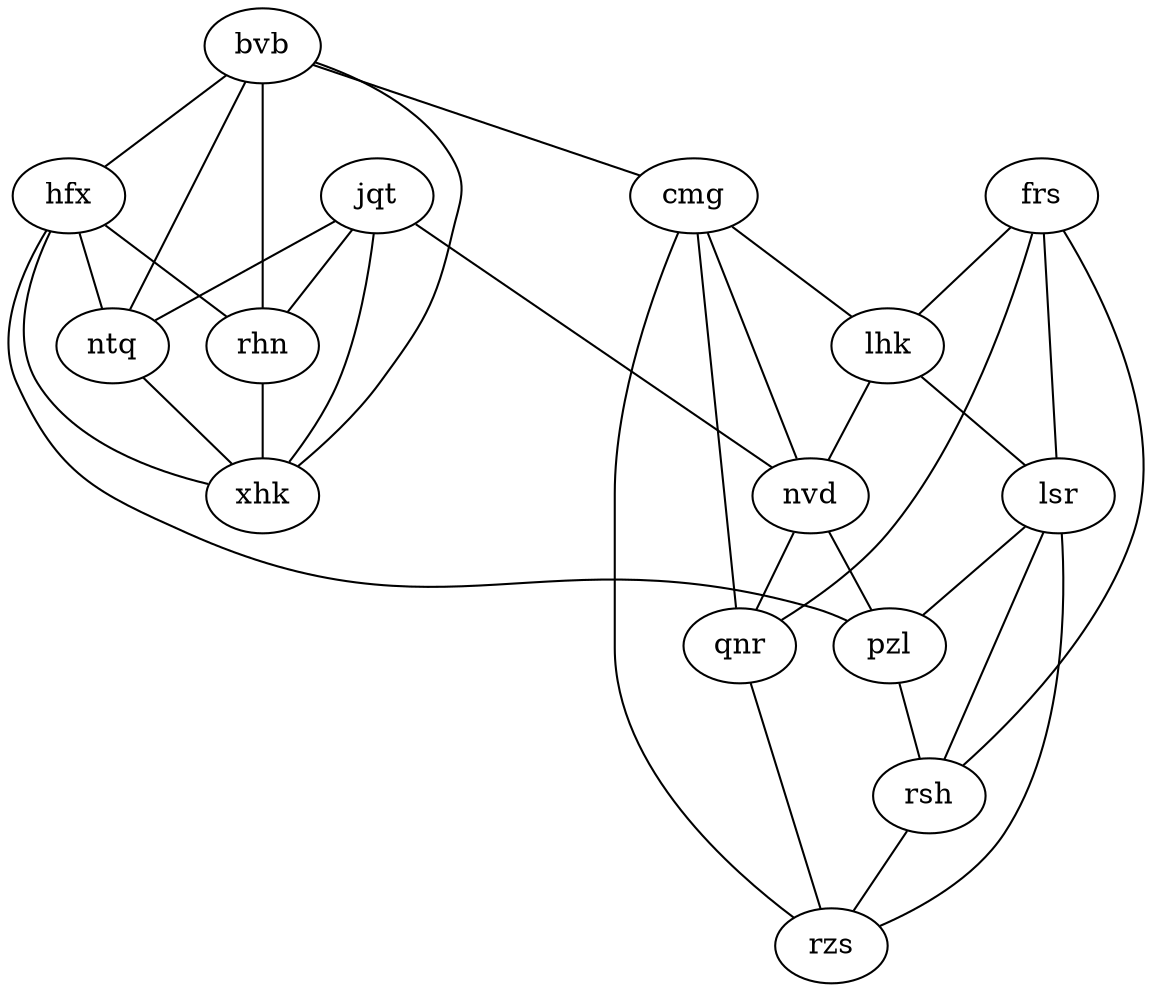 strict graph Day25 {
  bvb -- cmg
  bvb -- hfx
  bvb -- ntq
  bvb -- rhn
  bvb -- xhk
  cmg -- lhk
  cmg -- nvd
  cmg -- qnr
  cmg -- rzs
  frs -- lhk
  frs -- lsr
  frs -- qnr
  frs -- rsh
  hfx -- ntq
  hfx -- pzl
  hfx -- rhn
  hfx -- xhk
  jqt -- ntq
  jqt -- nvd
  jqt -- rhn
  jqt -- xhk
  lhk -- lsr
  lhk -- nvd
  lsr -- pzl
  lsr -- rsh
  lsr -- rzs
  ntq -- xhk
  nvd -- pzl
  nvd -- qnr
  pzl -- rsh
  qnr -- rzs
  rhn -- xhk
  rsh -- rzs
}
